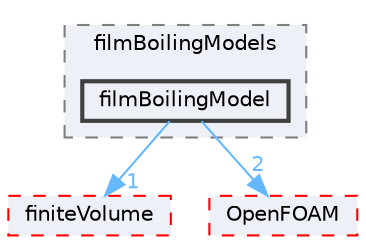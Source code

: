 digraph "src/phaseSystemModels/reactingEuler/multiphaseSystem/derivedFvPatchFields/wallBoilingSubModels/filmBoilingModels/filmBoilingModel"
{
 // LATEX_PDF_SIZE
  bgcolor="transparent";
  edge [fontname=Helvetica,fontsize=10,labelfontname=Helvetica,labelfontsize=10];
  node [fontname=Helvetica,fontsize=10,shape=box,height=0.2,width=0.4];
  compound=true
  subgraph clusterdir_99ff651ed3e50150cac180a74d00c475 {
    graph [ bgcolor="#edf0f7", pencolor="grey50", label="filmBoilingModels", fontname=Helvetica,fontsize=10 style="filled,dashed", URL="dir_99ff651ed3e50150cac180a74d00c475.html",tooltip=""]
  dir_301e20745a87173de10862d3ebf95d91 [label="filmBoilingModel", fillcolor="#edf0f7", color="grey25", style="filled,bold", URL="dir_301e20745a87173de10862d3ebf95d91.html",tooltip=""];
  }
  dir_9bd15774b555cf7259a6fa18f99fe99b [label="finiteVolume", fillcolor="#edf0f7", color="red", style="filled,dashed", URL="dir_9bd15774b555cf7259a6fa18f99fe99b.html",tooltip=""];
  dir_c5473ff19b20e6ec4dfe5c310b3778a8 [label="OpenFOAM", fillcolor="#edf0f7", color="red", style="filled,dashed", URL="dir_c5473ff19b20e6ec4dfe5c310b3778a8.html",tooltip=""];
  dir_301e20745a87173de10862d3ebf95d91->dir_9bd15774b555cf7259a6fa18f99fe99b [headlabel="1", labeldistance=1.5 headhref="dir_001359_001387.html" href="dir_001359_001387.html" color="steelblue1" fontcolor="steelblue1"];
  dir_301e20745a87173de10862d3ebf95d91->dir_c5473ff19b20e6ec4dfe5c310b3778a8 [headlabel="2", labeldistance=1.5 headhref="dir_001359_002695.html" href="dir_001359_002695.html" color="steelblue1" fontcolor="steelblue1"];
}
